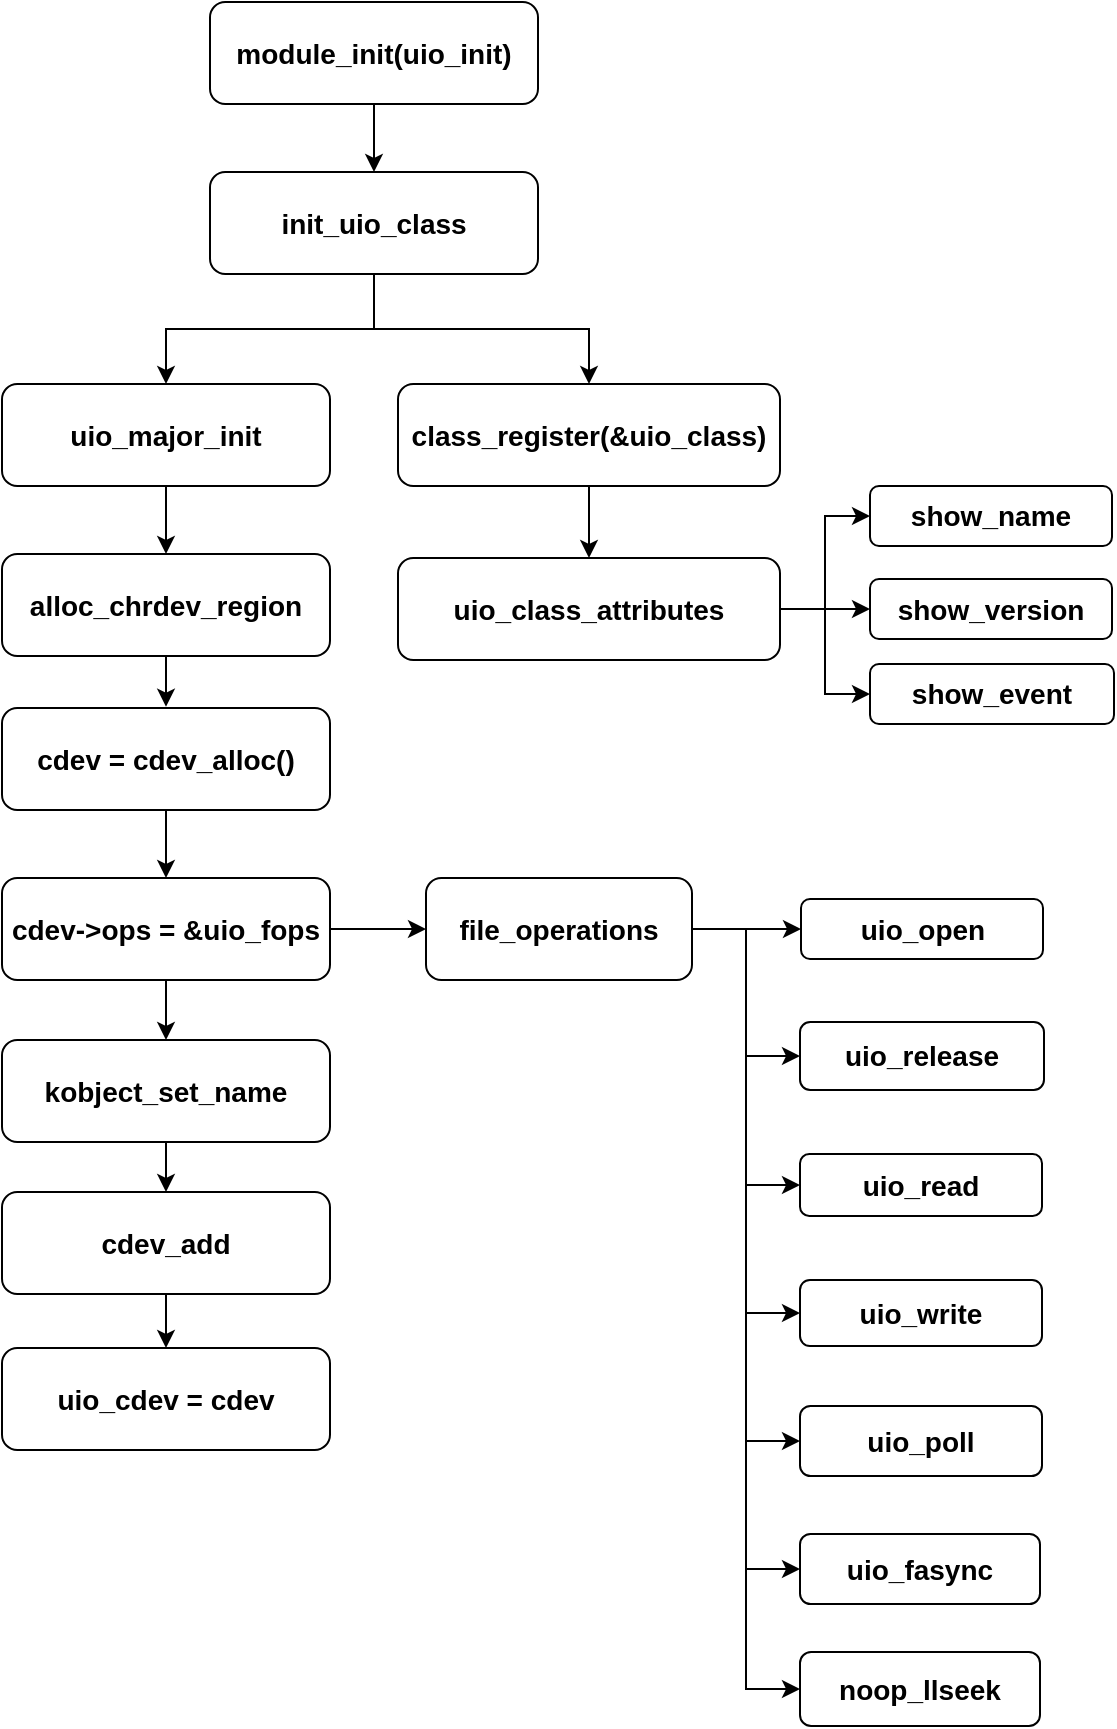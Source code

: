 <mxfile version="13.11.0" type="github"><diagram id="pgn0ygXrdqW6X2K0TUQ_" name="第 1 页"><mxGraphModel dx="2080" dy="1128" grid="0" gridSize="10" guides="1" tooltips="1" connect="1" arrows="1" fold="1" page="1" pageScale="1" pageWidth="827" pageHeight="1169" math="0" shadow="0"><root><mxCell id="0"/><mxCell id="1" parent="0"/><mxCell id="_FW3xZ7z3VyzNb9PuRFg-20" style="edgeStyle=orthogonalEdgeStyle;rounded=0;orthogonalLoop=1;jettySize=auto;html=1;entryX=0.5;entryY=0;entryDx=0;entryDy=0;" edge="1" parent="1" source="_FW3xZ7z3VyzNb9PuRFg-1" target="_FW3xZ7z3VyzNb9PuRFg-2"><mxGeometry relative="1" as="geometry"/></mxCell><mxCell id="_FW3xZ7z3VyzNb9PuRFg-1" value="&lt;font style=&quot;font-size: 14px&quot;&gt;&lt;b&gt;module_init(uio_init)&lt;/b&gt;&lt;/font&gt;" style="rounded=1;whiteSpace=wrap;html=1;" vertex="1" parent="1"><mxGeometry x="248" y="97" width="164" height="51" as="geometry"/></mxCell><mxCell id="_FW3xZ7z3VyzNb9PuRFg-36" style="edgeStyle=orthogonalEdgeStyle;rounded=0;orthogonalLoop=1;jettySize=auto;html=1;entryX=0.5;entryY=0;entryDx=0;entryDy=0;" edge="1" parent="1" source="_FW3xZ7z3VyzNb9PuRFg-2" target="_FW3xZ7z3VyzNb9PuRFg-4"><mxGeometry relative="1" as="geometry"/></mxCell><mxCell id="_FW3xZ7z3VyzNb9PuRFg-55" style="edgeStyle=orthogonalEdgeStyle;rounded=0;orthogonalLoop=1;jettySize=auto;html=1;" edge="1" parent="1" source="_FW3xZ7z3VyzNb9PuRFg-2" target="_FW3xZ7z3VyzNb9PuRFg-3"><mxGeometry relative="1" as="geometry"/></mxCell><mxCell id="_FW3xZ7z3VyzNb9PuRFg-2" value="&lt;font style=&quot;font-size: 14px&quot;&gt;&lt;b&gt;init_uio_class&lt;/b&gt;&lt;/font&gt;" style="rounded=1;whiteSpace=wrap;html=1;" vertex="1" parent="1"><mxGeometry x="248" y="182" width="164" height="51" as="geometry"/></mxCell><mxCell id="_FW3xZ7z3VyzNb9PuRFg-19" value="" style="edgeStyle=orthogonalEdgeStyle;rounded=0;orthogonalLoop=1;jettySize=auto;html=1;entryX=0.5;entryY=0;entryDx=0;entryDy=0;" edge="1" parent="1" source="_FW3xZ7z3VyzNb9PuRFg-3" target="_FW3xZ7z3VyzNb9PuRFg-5"><mxGeometry relative="1" as="geometry"/></mxCell><mxCell id="_FW3xZ7z3VyzNb9PuRFg-3" value="&lt;font style=&quot;font-size: 14px&quot;&gt;&lt;b&gt;uio_major_init&lt;/b&gt;&lt;/font&gt;" style="rounded=1;whiteSpace=wrap;html=1;" vertex="1" parent="1"><mxGeometry x="144" y="288" width="164" height="51" as="geometry"/></mxCell><mxCell id="_FW3xZ7z3VyzNb9PuRFg-57" value="" style="edgeStyle=orthogonalEdgeStyle;rounded=0;orthogonalLoop=1;jettySize=auto;html=1;" edge="1" parent="1" source="_FW3xZ7z3VyzNb9PuRFg-4" target="_FW3xZ7z3VyzNb9PuRFg-56"><mxGeometry relative="1" as="geometry"/></mxCell><mxCell id="_FW3xZ7z3VyzNb9PuRFg-4" value="&lt;span style=&quot;font-size: 14px&quot;&gt;&lt;b&gt;class_register(&amp;amp;uio_class)&lt;/b&gt;&lt;/span&gt;" style="rounded=1;whiteSpace=wrap;html=1;" vertex="1" parent="1"><mxGeometry x="342" y="288" width="191" height="51" as="geometry"/></mxCell><mxCell id="_FW3xZ7z3VyzNb9PuRFg-29" style="edgeStyle=orthogonalEdgeStyle;rounded=0;orthogonalLoop=1;jettySize=auto;html=1;" edge="1" parent="1" source="_FW3xZ7z3VyzNb9PuRFg-5"><mxGeometry relative="1" as="geometry"><mxPoint x="226" y="449.361" as="targetPoint"/></mxGeometry></mxCell><mxCell id="_FW3xZ7z3VyzNb9PuRFg-5" value="&lt;span style=&quot;font-size: 14px&quot;&gt;&lt;b&gt;alloc_chrdev_region&lt;/b&gt;&lt;/span&gt;" style="rounded=1;whiteSpace=wrap;html=1;" vertex="1" parent="1"><mxGeometry x="144" y="373" width="164" height="51" as="geometry"/></mxCell><mxCell id="_FW3xZ7z3VyzNb9PuRFg-30" style="edgeStyle=orthogonalEdgeStyle;rounded=0;orthogonalLoop=1;jettySize=auto;html=1;exitX=0.5;exitY=1;exitDx=0;exitDy=0;entryX=0.5;entryY=0;entryDx=0;entryDy=0;" edge="1" parent="1" source="_FW3xZ7z3VyzNb9PuRFg-6" target="_FW3xZ7z3VyzNb9PuRFg-10"><mxGeometry relative="1" as="geometry"/></mxCell><mxCell id="_FW3xZ7z3VyzNb9PuRFg-6" value="&lt;span style=&quot;font-size: 14px&quot;&gt;&lt;b&gt;cdev = cdev_alloc()&lt;/b&gt;&lt;/span&gt;" style="rounded=1;whiteSpace=wrap;html=1;" vertex="1" parent="1"><mxGeometry x="144" y="450" width="164" height="51" as="geometry"/></mxCell><mxCell id="_FW3xZ7z3VyzNb9PuRFg-37" style="edgeStyle=orthogonalEdgeStyle;rounded=0;orthogonalLoop=1;jettySize=auto;html=1;entryX=0.5;entryY=0;entryDx=0;entryDy=0;" edge="1" parent="1" source="_FW3xZ7z3VyzNb9PuRFg-7" target="_FW3xZ7z3VyzNb9PuRFg-9"><mxGeometry relative="1" as="geometry"/></mxCell><mxCell id="_FW3xZ7z3VyzNb9PuRFg-7" value="&lt;span style=&quot;font-size: 14px&quot;&gt;&lt;b&gt;kobject_set_name&lt;/b&gt;&lt;/span&gt;" style="rounded=1;whiteSpace=wrap;html=1;" vertex="1" parent="1"><mxGeometry x="144" y="616" width="164" height="51" as="geometry"/></mxCell><mxCell id="_FW3xZ7z3VyzNb9PuRFg-38" style="edgeStyle=orthogonalEdgeStyle;rounded=0;orthogonalLoop=1;jettySize=auto;html=1;entryX=0.5;entryY=0;entryDx=0;entryDy=0;" edge="1" parent="1" source="_FW3xZ7z3VyzNb9PuRFg-9" target="_FW3xZ7z3VyzNb9PuRFg-13"><mxGeometry relative="1" as="geometry"/></mxCell><mxCell id="_FW3xZ7z3VyzNb9PuRFg-9" value="&lt;span style=&quot;text-align: left&quot;&gt;&lt;b&gt;&lt;font style=&quot;font-size: 14px&quot;&gt;cdev_add&lt;/font&gt;&lt;/b&gt;&lt;/span&gt;" style="rounded=1;whiteSpace=wrap;html=1;" vertex="1" parent="1"><mxGeometry x="144" y="692" width="164" height="51" as="geometry"/></mxCell><mxCell id="_FW3xZ7z3VyzNb9PuRFg-32" style="edgeStyle=orthogonalEdgeStyle;rounded=0;orthogonalLoop=1;jettySize=auto;html=1;exitX=0.5;exitY=1;exitDx=0;exitDy=0;" edge="1" parent="1" source="_FW3xZ7z3VyzNb9PuRFg-10" target="_FW3xZ7z3VyzNb9PuRFg-7"><mxGeometry relative="1" as="geometry"/></mxCell><mxCell id="_FW3xZ7z3VyzNb9PuRFg-34" style="edgeStyle=orthogonalEdgeStyle;rounded=0;orthogonalLoop=1;jettySize=auto;html=1;entryX=0;entryY=0.5;entryDx=0;entryDy=0;" edge="1" parent="1" source="_FW3xZ7z3VyzNb9PuRFg-10" target="_FW3xZ7z3VyzNb9PuRFg-12"><mxGeometry relative="1" as="geometry"/></mxCell><mxCell id="_FW3xZ7z3VyzNb9PuRFg-10" value="&lt;span style=&quot;font-size: 14px&quot;&gt;&lt;b&gt;cdev-&amp;gt;ops = &amp;amp;uio_fops&lt;/b&gt;&lt;/span&gt;" style="rounded=1;whiteSpace=wrap;html=1;" vertex="1" parent="1"><mxGeometry x="144" y="535" width="164" height="51" as="geometry"/></mxCell><mxCell id="_FW3xZ7z3VyzNb9PuRFg-48" style="edgeStyle=orthogonalEdgeStyle;rounded=0;orthogonalLoop=1;jettySize=auto;html=1;entryX=0;entryY=0.5;entryDx=0;entryDy=0;" edge="1" parent="1" source="_FW3xZ7z3VyzNb9PuRFg-12" target="_FW3xZ7z3VyzNb9PuRFg-42"><mxGeometry relative="1" as="geometry"/></mxCell><mxCell id="_FW3xZ7z3VyzNb9PuRFg-49" style="edgeStyle=orthogonalEdgeStyle;rounded=0;orthogonalLoop=1;jettySize=auto;html=1;entryX=0;entryY=0.5;entryDx=0;entryDy=0;" edge="1" parent="1" source="_FW3xZ7z3VyzNb9PuRFg-12" target="_FW3xZ7z3VyzNb9PuRFg-39"><mxGeometry relative="1" as="geometry"/></mxCell><mxCell id="_FW3xZ7z3VyzNb9PuRFg-50" style="edgeStyle=orthogonalEdgeStyle;rounded=0;orthogonalLoop=1;jettySize=auto;html=1;entryX=0;entryY=0.5;entryDx=0;entryDy=0;" edge="1" parent="1" source="_FW3xZ7z3VyzNb9PuRFg-12" target="_FW3xZ7z3VyzNb9PuRFg-40"><mxGeometry relative="1" as="geometry"/></mxCell><mxCell id="_FW3xZ7z3VyzNb9PuRFg-51" style="edgeStyle=orthogonalEdgeStyle;rounded=0;orthogonalLoop=1;jettySize=auto;html=1;entryX=0;entryY=0.5;entryDx=0;entryDy=0;" edge="1" parent="1" source="_FW3xZ7z3VyzNb9PuRFg-12" target="_FW3xZ7z3VyzNb9PuRFg-41"><mxGeometry relative="1" as="geometry"/></mxCell><mxCell id="_FW3xZ7z3VyzNb9PuRFg-52" style="edgeStyle=orthogonalEdgeStyle;rounded=0;orthogonalLoop=1;jettySize=auto;html=1;entryX=0;entryY=0.5;entryDx=0;entryDy=0;" edge="1" parent="1" source="_FW3xZ7z3VyzNb9PuRFg-12" target="_FW3xZ7z3VyzNb9PuRFg-43"><mxGeometry relative="1" as="geometry"/></mxCell><mxCell id="_FW3xZ7z3VyzNb9PuRFg-53" style="edgeStyle=orthogonalEdgeStyle;rounded=0;orthogonalLoop=1;jettySize=auto;html=1;entryX=0;entryY=0.5;entryDx=0;entryDy=0;" edge="1" parent="1" source="_FW3xZ7z3VyzNb9PuRFg-12" target="_FW3xZ7z3VyzNb9PuRFg-44"><mxGeometry relative="1" as="geometry"/></mxCell><mxCell id="_FW3xZ7z3VyzNb9PuRFg-54" style="edgeStyle=orthogonalEdgeStyle;rounded=0;orthogonalLoop=1;jettySize=auto;html=1;entryX=0;entryY=0.5;entryDx=0;entryDy=0;" edge="1" parent="1" source="_FW3xZ7z3VyzNb9PuRFg-12" target="_FW3xZ7z3VyzNb9PuRFg-45"><mxGeometry relative="1" as="geometry"/></mxCell><mxCell id="_FW3xZ7z3VyzNb9PuRFg-12" value="&lt;span style=&quot;font-size: 14px&quot;&gt;&lt;b&gt;file_operations&lt;/b&gt;&lt;/span&gt;" style="rounded=1;whiteSpace=wrap;html=1;" vertex="1" parent="1"><mxGeometry x="356" y="535" width="133" height="51" as="geometry"/></mxCell><mxCell id="_FW3xZ7z3VyzNb9PuRFg-13" value="&lt;div style=&quot;text-align: left&quot;&gt;&lt;span style=&quot;font-size: 14px&quot;&gt;&lt;b&gt;uio_cdev = cdev&lt;/b&gt;&lt;/span&gt;&lt;/div&gt;" style="rounded=1;whiteSpace=wrap;html=1;" vertex="1" parent="1"><mxGeometry x="144" y="770" width="164" height="51" as="geometry"/></mxCell><mxCell id="_FW3xZ7z3VyzNb9PuRFg-39" value="&lt;span style=&quot;font-size: 14px&quot;&gt;&lt;b&gt;uio_open&lt;/b&gt;&lt;/span&gt;" style="rounded=1;whiteSpace=wrap;html=1;" vertex="1" parent="1"><mxGeometry x="543.5" y="545.5" width="121" height="30" as="geometry"/></mxCell><mxCell id="_FW3xZ7z3VyzNb9PuRFg-40" value="&lt;span style=&quot;font-size: 14px&quot;&gt;&lt;b&gt;uio_release&lt;/b&gt;&lt;/span&gt;" style="rounded=1;whiteSpace=wrap;html=1;" vertex="1" parent="1"><mxGeometry x="543" y="607" width="122" height="34" as="geometry"/></mxCell><mxCell id="_FW3xZ7z3VyzNb9PuRFg-41" value="&lt;span style=&quot;font-size: 14px&quot;&gt;&lt;b&gt;uio_read&lt;/b&gt;&lt;/span&gt;" style="rounded=1;whiteSpace=wrap;html=1;" vertex="1" parent="1"><mxGeometry x="543" y="673" width="121" height="31" as="geometry"/></mxCell><mxCell id="_FW3xZ7z3VyzNb9PuRFg-42" value="&lt;span style=&quot;font-size: 14px&quot;&gt;&lt;b&gt;uio_write&lt;/b&gt;&lt;/span&gt;" style="rounded=1;whiteSpace=wrap;html=1;" vertex="1" parent="1"><mxGeometry x="543" y="736" width="121" height="33" as="geometry"/></mxCell><mxCell id="_FW3xZ7z3VyzNb9PuRFg-43" value="&lt;span style=&quot;font-size: 14px&quot;&gt;&lt;b&gt;uio_poll&lt;/b&gt;&lt;/span&gt;" style="rounded=1;whiteSpace=wrap;html=1;" vertex="1" parent="1"><mxGeometry x="543" y="799" width="121" height="35" as="geometry"/></mxCell><mxCell id="_FW3xZ7z3VyzNb9PuRFg-44" value="&lt;span style=&quot;font-size: 14px&quot;&gt;&lt;b&gt;uio_fasync&lt;/b&gt;&lt;/span&gt;" style="rounded=1;whiteSpace=wrap;html=1;" vertex="1" parent="1"><mxGeometry x="543" y="863" width="120" height="35" as="geometry"/></mxCell><mxCell id="_FW3xZ7z3VyzNb9PuRFg-45" value="&lt;span style=&quot;font-size: 14px&quot;&gt;&lt;b&gt;noop_llseek&lt;/b&gt;&lt;/span&gt;" style="rounded=1;whiteSpace=wrap;html=1;" vertex="1" parent="1"><mxGeometry x="543" y="922" width="120" height="37" as="geometry"/></mxCell><mxCell id="_FW3xZ7z3VyzNb9PuRFg-61" style="edgeStyle=orthogonalEdgeStyle;rounded=0;orthogonalLoop=1;jettySize=auto;html=1;" edge="1" parent="1" source="_FW3xZ7z3VyzNb9PuRFg-56" target="_FW3xZ7z3VyzNb9PuRFg-59"><mxGeometry relative="1" as="geometry"/></mxCell><mxCell id="_FW3xZ7z3VyzNb9PuRFg-62" style="edgeStyle=orthogonalEdgeStyle;rounded=0;orthogonalLoop=1;jettySize=auto;html=1;entryX=0;entryY=0.5;entryDx=0;entryDy=0;" edge="1" parent="1" source="_FW3xZ7z3VyzNb9PuRFg-56" target="_FW3xZ7z3VyzNb9PuRFg-58"><mxGeometry relative="1" as="geometry"/></mxCell><mxCell id="_FW3xZ7z3VyzNb9PuRFg-63" style="edgeStyle=orthogonalEdgeStyle;rounded=0;orthogonalLoop=1;jettySize=auto;html=1;entryX=0;entryY=0.5;entryDx=0;entryDy=0;" edge="1" parent="1" source="_FW3xZ7z3VyzNb9PuRFg-56" target="_FW3xZ7z3VyzNb9PuRFg-60"><mxGeometry relative="1" as="geometry"/></mxCell><mxCell id="_FW3xZ7z3VyzNb9PuRFg-56" value="&lt;span style=&quot;font-size: 14px&quot;&gt;&lt;b&gt;uio_class_attributes&lt;/b&gt;&lt;/span&gt;" style="rounded=1;whiteSpace=wrap;html=1;" vertex="1" parent="1"><mxGeometry x="342" y="375" width="191" height="51" as="geometry"/></mxCell><mxCell id="_FW3xZ7z3VyzNb9PuRFg-58" value="&lt;span style=&quot;font-size: 14px&quot;&gt;&lt;b&gt;show_name&lt;/b&gt;&lt;/span&gt;" style="rounded=1;whiteSpace=wrap;html=1;" vertex="1" parent="1"><mxGeometry x="578" y="339" width="121" height="30" as="geometry"/></mxCell><mxCell id="_FW3xZ7z3VyzNb9PuRFg-59" value="&lt;span style=&quot;font-size: 14px&quot;&gt;&lt;b&gt;show_version&lt;/b&gt;&lt;/span&gt;" style="rounded=1;whiteSpace=wrap;html=1;" vertex="1" parent="1"><mxGeometry x="578" y="385.5" width="121" height="30" as="geometry"/></mxCell><mxCell id="_FW3xZ7z3VyzNb9PuRFg-60" value="&lt;span style=&quot;font-size: 14px&quot;&gt;&lt;b&gt;show_event&lt;/b&gt;&lt;/span&gt;" style="rounded=1;whiteSpace=wrap;html=1;" vertex="1" parent="1"><mxGeometry x="578" y="428" width="122" height="30" as="geometry"/></mxCell></root></mxGraphModel></diagram></mxfile>